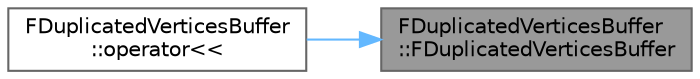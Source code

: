 digraph "FDuplicatedVerticesBuffer::FDuplicatedVerticesBuffer"
{
 // INTERACTIVE_SVG=YES
 // LATEX_PDF_SIZE
  bgcolor="transparent";
  edge [fontname=Helvetica,fontsize=10,labelfontname=Helvetica,labelfontsize=10];
  node [fontname=Helvetica,fontsize=10,shape=box,height=0.2,width=0.4];
  rankdir="RL";
  Node1 [id="Node000001",label="FDuplicatedVerticesBuffer\l::FDuplicatedVerticesBuffer",height=0.2,width=0.4,color="gray40", fillcolor="grey60", style="filled", fontcolor="black",tooltip=" "];
  Node1 -> Node2 [id="edge1_Node000001_Node000002",dir="back",color="steelblue1",style="solid",tooltip=" "];
  Node2 [id="Node000002",label="FDuplicatedVerticesBuffer\l::operator\<\<",height=0.2,width=0.4,color="grey40", fillcolor="white", style="filled",URL="$d7/d12/classFDuplicatedVerticesBuffer.html#a464c99fdb1cf8cd2c37fe2253d518028",tooltip=" "];
}
